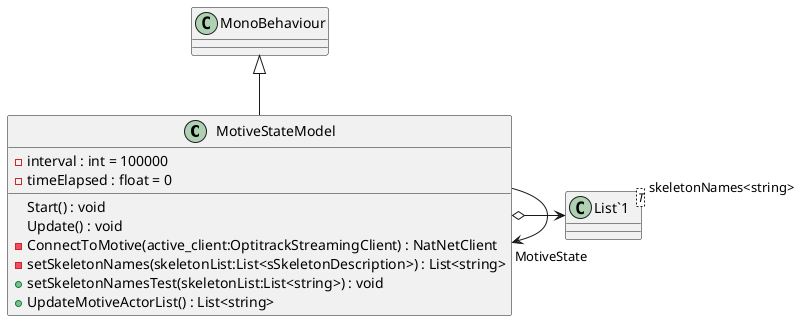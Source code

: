 @startuml
class MotiveStateModel {
    - interval : int = 100000
    - timeElapsed : float = 0
    Start() : void
    Update() : void
    - ConnectToMotive(active_client:OptitrackStreamingClient) : NatNetClient
    - setSkeletonNames(skeletonList:List<sSkeletonDescription>) : List<string>
    + setSkeletonNamesTest(skeletonList:List<string>) : void
    + UpdateMotiveActorList() : List<string>
}
class "List`1"<T> {
}
MonoBehaviour <|-- MotiveStateModel
MotiveStateModel --> "MotiveState" MotiveStateModel
MotiveStateModel o-> "skeletonNames<string>" "List`1"
@enduml